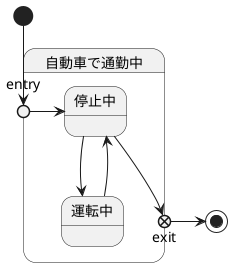 @startuml 入場点と退場点

state 自動車で通勤中{
    state entry <<entryPoint>>
    state exit <<exitPoint>>
    entry -> 停止中
    停止中-down-> 運転中
    運転中-up-> 停止中
    停止中-right-> exit
}
[*] --> entry
exit -> [*]

@enduml